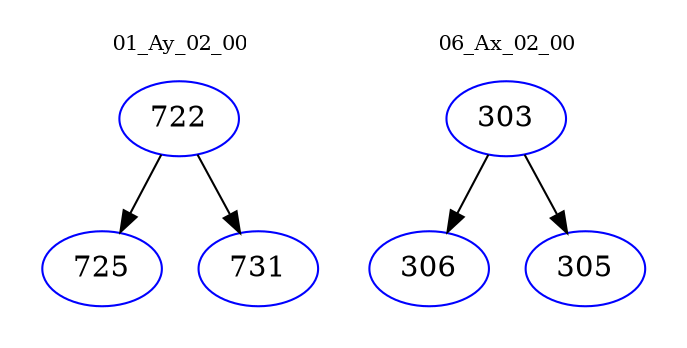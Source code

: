 digraph{
subgraph cluster_0 {
color = white
label = "01_Ay_02_00";
fontsize=10;
T0_722 [label="722", color="blue"]
T0_722 -> T0_725 [color="black"]
T0_725 [label="725", color="blue"]
T0_722 -> T0_731 [color="black"]
T0_731 [label="731", color="blue"]
}
subgraph cluster_1 {
color = white
label = "06_Ax_02_00";
fontsize=10;
T1_303 [label="303", color="blue"]
T1_303 -> T1_306 [color="black"]
T1_306 [label="306", color="blue"]
T1_303 -> T1_305 [color="black"]
T1_305 [label="305", color="blue"]
}
}
